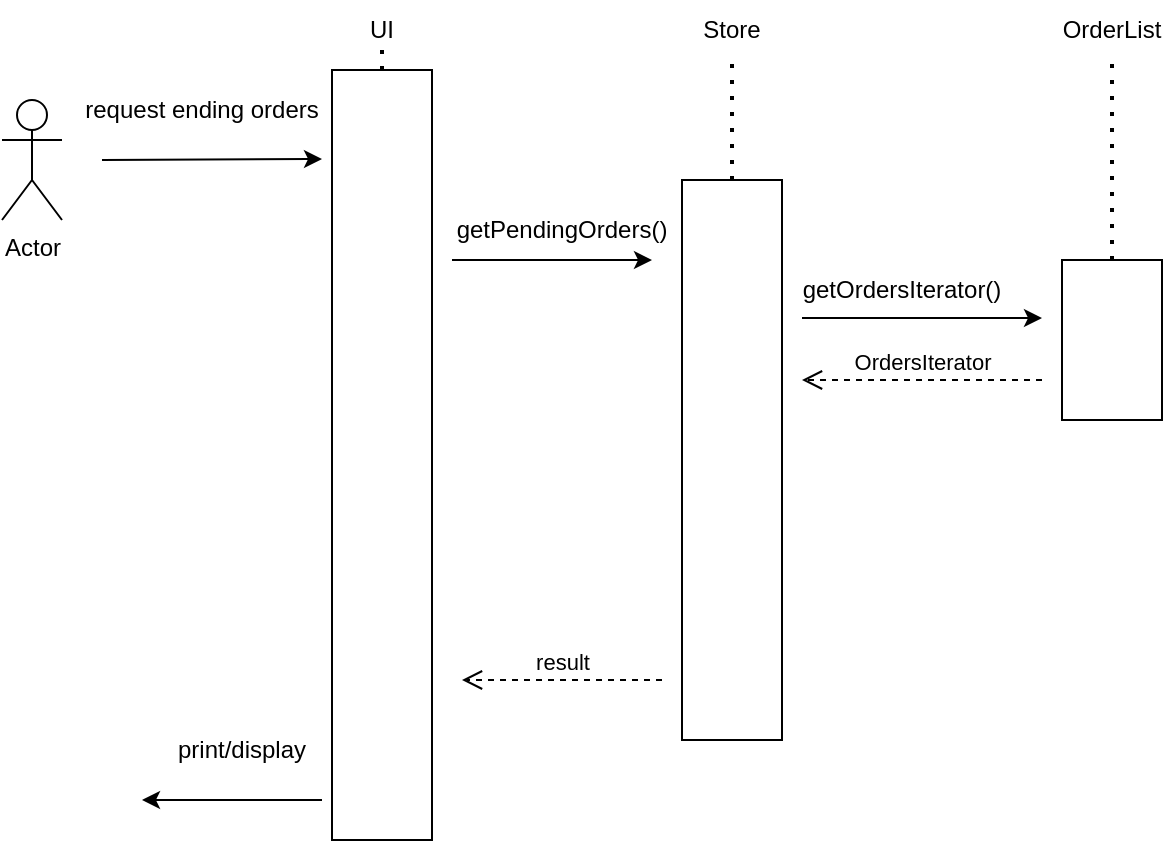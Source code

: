 <mxfile version="15.5.9" type="device"><diagram id="tMhP8QrjpmgIMs80HVqo" name="Page-1"><mxGraphModel dx="1422" dy="752" grid="1" gridSize="10" guides="1" tooltips="1" connect="1" arrows="1" fold="1" page="1" pageScale="1" pageWidth="850" pageHeight="1100" math="0" shadow="0"><root><mxCell id="0"/><mxCell id="1" parent="0"/><mxCell id="DI0lxh4nbI68VFV6pqCP-1" value="Actor" style="shape=umlActor;verticalLabelPosition=bottom;verticalAlign=top;html=1;outlineConnect=0;" parent="1" vertex="1"><mxGeometry x="50" y="160" width="30" height="60" as="geometry"/></mxCell><mxCell id="DI0lxh4nbI68VFV6pqCP-2" value="UI" style="text;html=1;strokeColor=none;fillColor=none;align=center;verticalAlign=middle;whiteSpace=wrap;rounded=0;" parent="1" vertex="1"><mxGeometry x="210" y="110" width="60" height="30" as="geometry"/></mxCell><mxCell id="DI0lxh4nbI68VFV6pqCP-3" value="" style="rounded=0;whiteSpace=wrap;html=1;" parent="1" vertex="1"><mxGeometry x="215" y="145" width="50" height="385" as="geometry"/></mxCell><mxCell id="DI0lxh4nbI68VFV6pqCP-4" value="" style="endArrow=classic;html=1;rounded=0;" parent="1" edge="1"><mxGeometry width="50" height="50" relative="1" as="geometry"><mxPoint x="100" y="190" as="sourcePoint"/><mxPoint x="210" y="189.5" as="targetPoint"/></mxGeometry></mxCell><mxCell id="DI0lxh4nbI68VFV6pqCP-5" value="request ending orders" style="text;html=1;strokeColor=none;fillColor=none;align=center;verticalAlign=middle;whiteSpace=wrap;rounded=0;" parent="1" vertex="1"><mxGeometry x="80" y="150" width="140" height="30" as="geometry"/></mxCell><mxCell id="DI0lxh4nbI68VFV6pqCP-6" value="" style="rounded=0;whiteSpace=wrap;html=1;" parent="1" vertex="1"><mxGeometry x="390" y="200" width="50" height="280" as="geometry"/></mxCell><mxCell id="DI0lxh4nbI68VFV6pqCP-7" value="Store" style="text;html=1;strokeColor=none;fillColor=none;align=center;verticalAlign=middle;whiteSpace=wrap;rounded=0;" parent="1" vertex="1"><mxGeometry x="385" y="110" width="60" height="30" as="geometry"/></mxCell><mxCell id="DI0lxh4nbI68VFV6pqCP-8" value="" style="endArrow=classic;html=1;rounded=0;" parent="1" edge="1"><mxGeometry width="50" height="50" relative="1" as="geometry"><mxPoint x="275" y="240" as="sourcePoint"/><mxPoint x="375" y="240" as="targetPoint"/></mxGeometry></mxCell><mxCell id="DI0lxh4nbI68VFV6pqCP-11" value="getPendingOrders()" style="text;html=1;strokeColor=none;fillColor=none;align=center;verticalAlign=middle;whiteSpace=wrap;rounded=0;" parent="1" vertex="1"><mxGeometry x="300" y="210" width="60" height="30" as="geometry"/></mxCell><mxCell id="DI0lxh4nbI68VFV6pqCP-12" value="" style="rounded=0;whiteSpace=wrap;html=1;" parent="1" vertex="1"><mxGeometry x="580" y="240" width="50" height="80" as="geometry"/></mxCell><mxCell id="DI0lxh4nbI68VFV6pqCP-13" value="OrderList" style="text;html=1;strokeColor=none;fillColor=none;align=center;verticalAlign=middle;whiteSpace=wrap;rounded=0;" parent="1" vertex="1"><mxGeometry x="575" y="110" width="60" height="30" as="geometry"/></mxCell><mxCell id="DI0lxh4nbI68VFV6pqCP-15" value="" style="endArrow=classic;html=1;rounded=0;" parent="1" edge="1"><mxGeometry width="50" height="50" relative="1" as="geometry"><mxPoint x="450" y="269" as="sourcePoint"/><mxPoint x="570" y="269" as="targetPoint"/></mxGeometry></mxCell><mxCell id="DI0lxh4nbI68VFV6pqCP-16" value="getOrdersIterator()" style="text;html=1;strokeColor=none;fillColor=none;align=center;verticalAlign=middle;whiteSpace=wrap;rounded=0;" parent="1" vertex="1"><mxGeometry x="470" y="240" width="60" height="30" as="geometry"/></mxCell><mxCell id="DI0lxh4nbI68VFV6pqCP-25" value="" style="endArrow=classic;html=1;rounded=0;" parent="1" edge="1"><mxGeometry width="50" height="50" relative="1" as="geometry"><mxPoint x="210" y="510" as="sourcePoint"/><mxPoint x="120" y="510" as="targetPoint"/></mxGeometry></mxCell><mxCell id="DI0lxh4nbI68VFV6pqCP-26" value="print/display" style="text;html=1;strokeColor=none;fillColor=none;align=center;verticalAlign=middle;whiteSpace=wrap;rounded=0;" parent="1" vertex="1"><mxGeometry x="140" y="470" width="60" height="30" as="geometry"/></mxCell><mxCell id="DI0lxh4nbI68VFV6pqCP-32" value="OrdersIterator" style="html=1;verticalAlign=bottom;endArrow=open;dashed=1;endSize=8;rounded=0;" parent="1" edge="1"><mxGeometry relative="1" as="geometry"><mxPoint x="570" y="300" as="sourcePoint"/><mxPoint x="450" y="300" as="targetPoint"/></mxGeometry></mxCell><mxCell id="DI0lxh4nbI68VFV6pqCP-38" value="result" style="html=1;verticalAlign=bottom;endArrow=open;dashed=1;endSize=8;rounded=0;" parent="1" edge="1"><mxGeometry relative="1" as="geometry"><mxPoint x="380" y="450" as="sourcePoint"/><mxPoint x="280" y="450" as="targetPoint"/></mxGeometry></mxCell><mxCell id="DI0lxh4nbI68VFV6pqCP-39" value="" style="endArrow=none;dashed=1;html=1;dashPattern=1 3;strokeWidth=2;rounded=0;exitX=0.5;exitY=0;exitDx=0;exitDy=0;" parent="1" source="DI0lxh4nbI68VFV6pqCP-3" edge="1"><mxGeometry width="50" height="50" relative="1" as="geometry"><mxPoint x="220" y="160" as="sourcePoint"/><mxPoint x="240" y="130" as="targetPoint"/></mxGeometry></mxCell><mxCell id="DI0lxh4nbI68VFV6pqCP-40" value="" style="endArrow=none;dashed=1;html=1;dashPattern=1 3;strokeWidth=2;rounded=0;exitX=0.5;exitY=0;exitDx=0;exitDy=0;" parent="1" source="DI0lxh4nbI68VFV6pqCP-6" target="DI0lxh4nbI68VFV6pqCP-7" edge="1"><mxGeometry width="50" height="50" relative="1" as="geometry"><mxPoint x="385" y="210" as="sourcePoint"/><mxPoint x="435" y="160" as="targetPoint"/></mxGeometry></mxCell><mxCell id="DI0lxh4nbI68VFV6pqCP-41" value="" style="endArrow=none;dashed=1;html=1;dashPattern=1 3;strokeWidth=2;rounded=0;entryX=0.5;entryY=1;entryDx=0;entryDy=0;exitX=0.5;exitY=0;exitDx=0;exitDy=0;" parent="1" source="DI0lxh4nbI68VFV6pqCP-12" target="DI0lxh4nbI68VFV6pqCP-13" edge="1"><mxGeometry width="50" height="50" relative="1" as="geometry"><mxPoint x="600" y="230" as="sourcePoint"/><mxPoint x="630" y="140" as="targetPoint"/></mxGeometry></mxCell></root></mxGraphModel></diagram></mxfile>